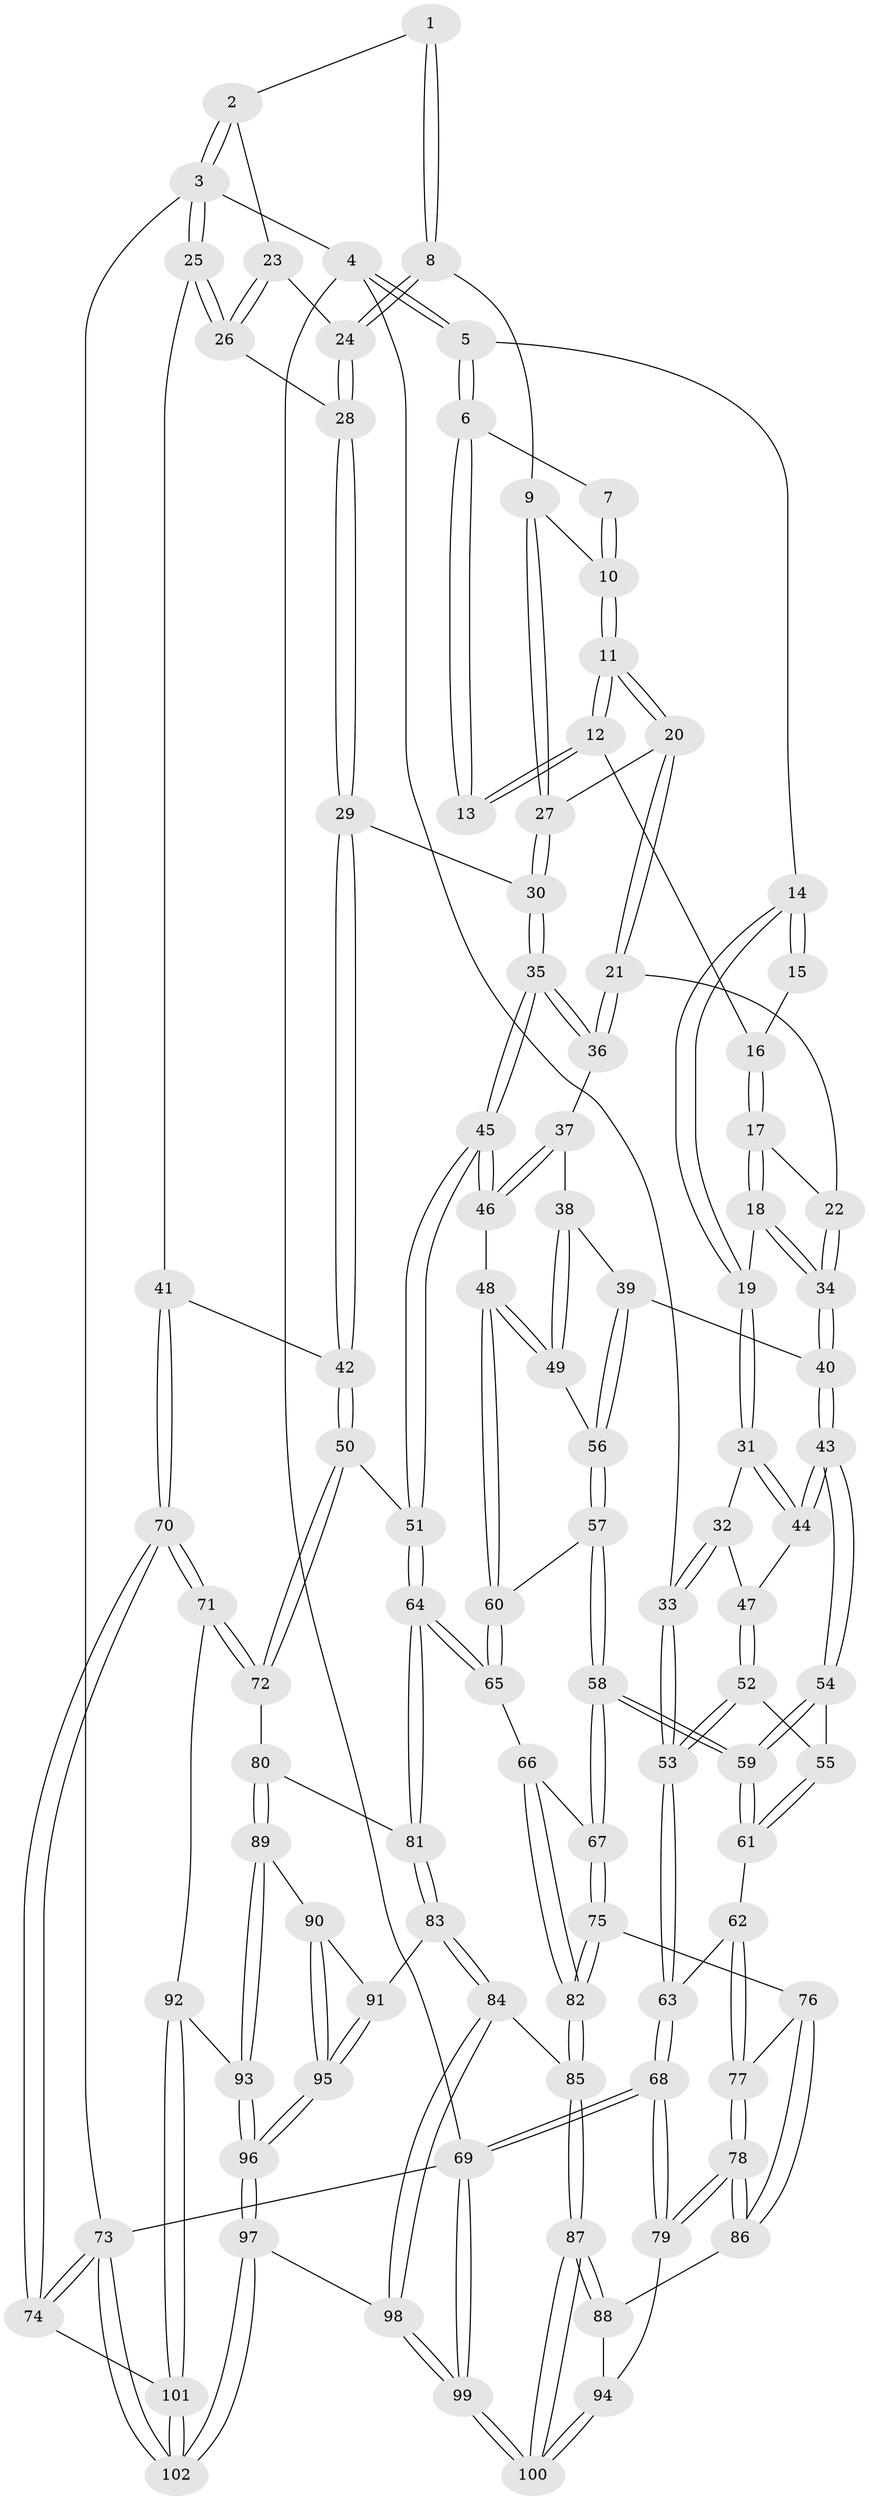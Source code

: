 // Generated by graph-tools (version 1.1) at 2025/11/02/21/25 10:11:13]
// undirected, 102 vertices, 252 edges
graph export_dot {
graph [start="1"]
  node [color=gray90,style=filled];
  1 [pos="+0.8252372693710945+0"];
  2 [pos="+1+0"];
  3 [pos="+1+0"];
  4 [pos="+0+0"];
  5 [pos="+0.1092087511525705+0"];
  6 [pos="+0.4806206374636391+0"];
  7 [pos="+0.636357752018333+0"];
  8 [pos="+0.7788336150307276+0.06588643048975028"];
  9 [pos="+0.7522765590785769+0.07556304399210524"];
  10 [pos="+0.6469735593376265+0"];
  11 [pos="+0.5939194293794546+0.09990568514287952"];
  12 [pos="+0.512373729589668+0.03078774317666804"];
  13 [pos="+0.504059079436298+0"];
  14 [pos="+0.1954398682149459+0"];
  15 [pos="+0.43597350260545664+0.03650157764524688"];
  16 [pos="+0.4653130819916529+0.07427195991270376"];
  17 [pos="+0.45404997493660104+0.09442392886301895"];
  18 [pos="+0.3222258380085206+0.15034709114286485"];
  19 [pos="+0.2202100069720174+0.05544367862679412"];
  20 [pos="+0.6044885449551237+0.15608978247609898"];
  21 [pos="+0.5975625036921359+0.16328674875488478"];
  22 [pos="+0.5684583054991169+0.16773749439043323"];
  23 [pos="+0.8957775742827665+0.07270373185224474"];
  24 [pos="+0.8547502887917791+0.10232324202504586"];
  25 [pos="+1+0.2248412818712652"];
  26 [pos="+1+0.17784435019422482"];
  27 [pos="+0.680277350110719+0.15723229684639534"];
  28 [pos="+0.8590547607865521+0.1932891713122595"];
  29 [pos="+0.8274816649190984+0.25255702885688225"];
  30 [pos="+0.7880997026542738+0.2611933517830246"];
  31 [pos="+0.14608744200187332+0.19026997239608753"];
  32 [pos="+0.10088550624381379+0.23121298233670118"];
  33 [pos="+0+0.33208460113069155"];
  34 [pos="+0.37958769677978715+0.25523027825004185"];
  35 [pos="+0.7079353875246711+0.3731228237330523"];
  36 [pos="+0.5994812214464956+0.2242827202408315"];
  37 [pos="+0.5713695584388724+0.2765478781366253"];
  38 [pos="+0.5414868262494208+0.30167538901495444"];
  39 [pos="+0.42542350090905745+0.32462231645710976"];
  40 [pos="+0.3799199910693789+0.2711791561499996"];
  41 [pos="+1+0.3381741859703911"];
  42 [pos="+0.9519909795151321+0.3569178967300746"];
  43 [pos="+0.2629288660384675+0.36266994752339554"];
  44 [pos="+0.23130011572507517+0.3438808825559634"];
  45 [pos="+0.6908766440557588+0.43367538652102816"];
  46 [pos="+0.6591488178554318+0.4291084321490618"];
  47 [pos="+0.13657453105960643+0.34281830032211674"];
  48 [pos="+0.6408117343389641+0.4288643674305767"];
  49 [pos="+0.6037215742164281+0.4050207502257852"];
  50 [pos="+0.7827947944550393+0.5511348348341591"];
  51 [pos="+0.766016856012056+0.5486139359144949"];
  52 [pos="+0.09873141913047186+0.3972859855581303"];
  53 [pos="+0+0.33271978586366"];
  54 [pos="+0.2613978243644119+0.3709955085840176"];
  55 [pos="+0.12539950568132138+0.43376073451148756"];
  56 [pos="+0.4332746720412275+0.3462997867453175"];
  57 [pos="+0.43244087394998626+0.48891462446341843"];
  58 [pos="+0.30436944922002895+0.6003863621023062"];
  59 [pos="+0.29268534089984594+0.5880889274775064"];
  60 [pos="+0.49764584673226586+0.4983413635630135"];
  61 [pos="+0.13947200383665695+0.5300786742258147"];
  62 [pos="+0.08912233986896889+0.5452290840025901"];
  63 [pos="+0+0.4272848451061615"];
  64 [pos="+0.6209131508028788+0.6870280277352732"];
  65 [pos="+0.6131430955337269+0.6851094415065814"];
  66 [pos="+0.6016739691806284+0.6858857379951085"];
  67 [pos="+0.3070520045959148+0.6204171740561243"];
  68 [pos="+0+0.7969367263747071"];
  69 [pos="+0+1"];
  70 [pos="+1+0.6844138602730833"];
  71 [pos="+0.977853207696267+0.685332812212481"];
  72 [pos="+0.933837581221123+0.6594759370731357"];
  73 [pos="+1+1"];
  74 [pos="+1+0.6913036504805515"];
  75 [pos="+0.29504660678890954+0.661992032074742"];
  76 [pos="+0.2317294563903349+0.7116865794106019"];
  77 [pos="+0.04388575145397679+0.6600017126170205"];
  78 [pos="+0+0.7397798098639681"];
  79 [pos="+0+0.7868331612728229"];
  80 [pos="+0.7219237562607591+0.7903484124884681"];
  81 [pos="+0.6269214167026852+0.7125221382057277"];
  82 [pos="+0.39584317460822066+0.8298576935915817"];
  83 [pos="+0.5868603367746631+0.8577266622505743"];
  84 [pos="+0.5391948661896031+0.8918398241296361"];
  85 [pos="+0.3981467390180152+0.8431041955495757"];
  86 [pos="+0.20665485601432432+0.7500732240641642"];
  87 [pos="+0.3398177023240461+0.9459153493107564"];
  88 [pos="+0.1988570427173623+0.7711850695070482"];
  89 [pos="+0.7794420169235463+0.8655741373771049"];
  90 [pos="+0.776444415344022+0.8669990868256192"];
  91 [pos="+0.6186814668478023+0.8794012154137134"];
  92 [pos="+0.8413173330618082+0.8753546944946418"];
  93 [pos="+0.8118362679080801+0.8760756575165476"];
  94 [pos="+0.13488958190332076+0.8804131286199003"];
  95 [pos="+0.6723695247276129+0.9551419360478439"];
  96 [pos="+0.6702930857836763+1"];
  97 [pos="+0.6547960673044982+1"];
  98 [pos="+0.5281563251555418+1"];
  99 [pos="+0.2518287362030657+1"];
  100 [pos="+0.2514899282200137+1"];
  101 [pos="+0.8953289290125903+0.9686457045531858"];
  102 [pos="+1+1"];
  1 -- 2;
  1 -- 8;
  1 -- 8;
  2 -- 3;
  2 -- 3;
  2 -- 23;
  3 -- 4;
  3 -- 25;
  3 -- 25;
  3 -- 73;
  4 -- 5;
  4 -- 5;
  4 -- 33;
  4 -- 69;
  5 -- 6;
  5 -- 6;
  5 -- 14;
  6 -- 7;
  6 -- 13;
  6 -- 13;
  7 -- 10;
  7 -- 10;
  8 -- 9;
  8 -- 24;
  8 -- 24;
  9 -- 10;
  9 -- 27;
  9 -- 27;
  10 -- 11;
  10 -- 11;
  11 -- 12;
  11 -- 12;
  11 -- 20;
  11 -- 20;
  12 -- 13;
  12 -- 13;
  12 -- 16;
  14 -- 15;
  14 -- 15;
  14 -- 19;
  14 -- 19;
  15 -- 16;
  16 -- 17;
  16 -- 17;
  17 -- 18;
  17 -- 18;
  17 -- 22;
  18 -- 19;
  18 -- 34;
  18 -- 34;
  19 -- 31;
  19 -- 31;
  20 -- 21;
  20 -- 21;
  20 -- 27;
  21 -- 22;
  21 -- 36;
  21 -- 36;
  22 -- 34;
  22 -- 34;
  23 -- 24;
  23 -- 26;
  23 -- 26;
  24 -- 28;
  24 -- 28;
  25 -- 26;
  25 -- 26;
  25 -- 41;
  26 -- 28;
  27 -- 30;
  27 -- 30;
  28 -- 29;
  28 -- 29;
  29 -- 30;
  29 -- 42;
  29 -- 42;
  30 -- 35;
  30 -- 35;
  31 -- 32;
  31 -- 44;
  31 -- 44;
  32 -- 33;
  32 -- 33;
  32 -- 47;
  33 -- 53;
  33 -- 53;
  34 -- 40;
  34 -- 40;
  35 -- 36;
  35 -- 36;
  35 -- 45;
  35 -- 45;
  36 -- 37;
  37 -- 38;
  37 -- 46;
  37 -- 46;
  38 -- 39;
  38 -- 49;
  38 -- 49;
  39 -- 40;
  39 -- 56;
  39 -- 56;
  40 -- 43;
  40 -- 43;
  41 -- 42;
  41 -- 70;
  41 -- 70;
  42 -- 50;
  42 -- 50;
  43 -- 44;
  43 -- 44;
  43 -- 54;
  43 -- 54;
  44 -- 47;
  45 -- 46;
  45 -- 46;
  45 -- 51;
  45 -- 51;
  46 -- 48;
  47 -- 52;
  47 -- 52;
  48 -- 49;
  48 -- 49;
  48 -- 60;
  48 -- 60;
  49 -- 56;
  50 -- 51;
  50 -- 72;
  50 -- 72;
  51 -- 64;
  51 -- 64;
  52 -- 53;
  52 -- 53;
  52 -- 55;
  53 -- 63;
  53 -- 63;
  54 -- 55;
  54 -- 59;
  54 -- 59;
  55 -- 61;
  55 -- 61;
  56 -- 57;
  56 -- 57;
  57 -- 58;
  57 -- 58;
  57 -- 60;
  58 -- 59;
  58 -- 59;
  58 -- 67;
  58 -- 67;
  59 -- 61;
  59 -- 61;
  60 -- 65;
  60 -- 65;
  61 -- 62;
  62 -- 63;
  62 -- 77;
  62 -- 77;
  63 -- 68;
  63 -- 68;
  64 -- 65;
  64 -- 65;
  64 -- 81;
  64 -- 81;
  65 -- 66;
  66 -- 67;
  66 -- 82;
  66 -- 82;
  67 -- 75;
  67 -- 75;
  68 -- 69;
  68 -- 69;
  68 -- 79;
  68 -- 79;
  69 -- 99;
  69 -- 99;
  69 -- 73;
  70 -- 71;
  70 -- 71;
  70 -- 74;
  70 -- 74;
  71 -- 72;
  71 -- 72;
  71 -- 92;
  72 -- 80;
  73 -- 74;
  73 -- 74;
  73 -- 102;
  73 -- 102;
  74 -- 101;
  75 -- 76;
  75 -- 82;
  75 -- 82;
  76 -- 77;
  76 -- 86;
  76 -- 86;
  77 -- 78;
  77 -- 78;
  78 -- 79;
  78 -- 79;
  78 -- 86;
  78 -- 86;
  79 -- 94;
  80 -- 81;
  80 -- 89;
  80 -- 89;
  81 -- 83;
  81 -- 83;
  82 -- 85;
  82 -- 85;
  83 -- 84;
  83 -- 84;
  83 -- 91;
  84 -- 85;
  84 -- 98;
  84 -- 98;
  85 -- 87;
  85 -- 87;
  86 -- 88;
  87 -- 88;
  87 -- 88;
  87 -- 100;
  87 -- 100;
  88 -- 94;
  89 -- 90;
  89 -- 93;
  89 -- 93;
  90 -- 91;
  90 -- 95;
  90 -- 95;
  91 -- 95;
  91 -- 95;
  92 -- 93;
  92 -- 101;
  92 -- 101;
  93 -- 96;
  93 -- 96;
  94 -- 100;
  94 -- 100;
  95 -- 96;
  95 -- 96;
  96 -- 97;
  96 -- 97;
  97 -- 98;
  97 -- 102;
  97 -- 102;
  98 -- 99;
  98 -- 99;
  99 -- 100;
  99 -- 100;
  101 -- 102;
  101 -- 102;
}
